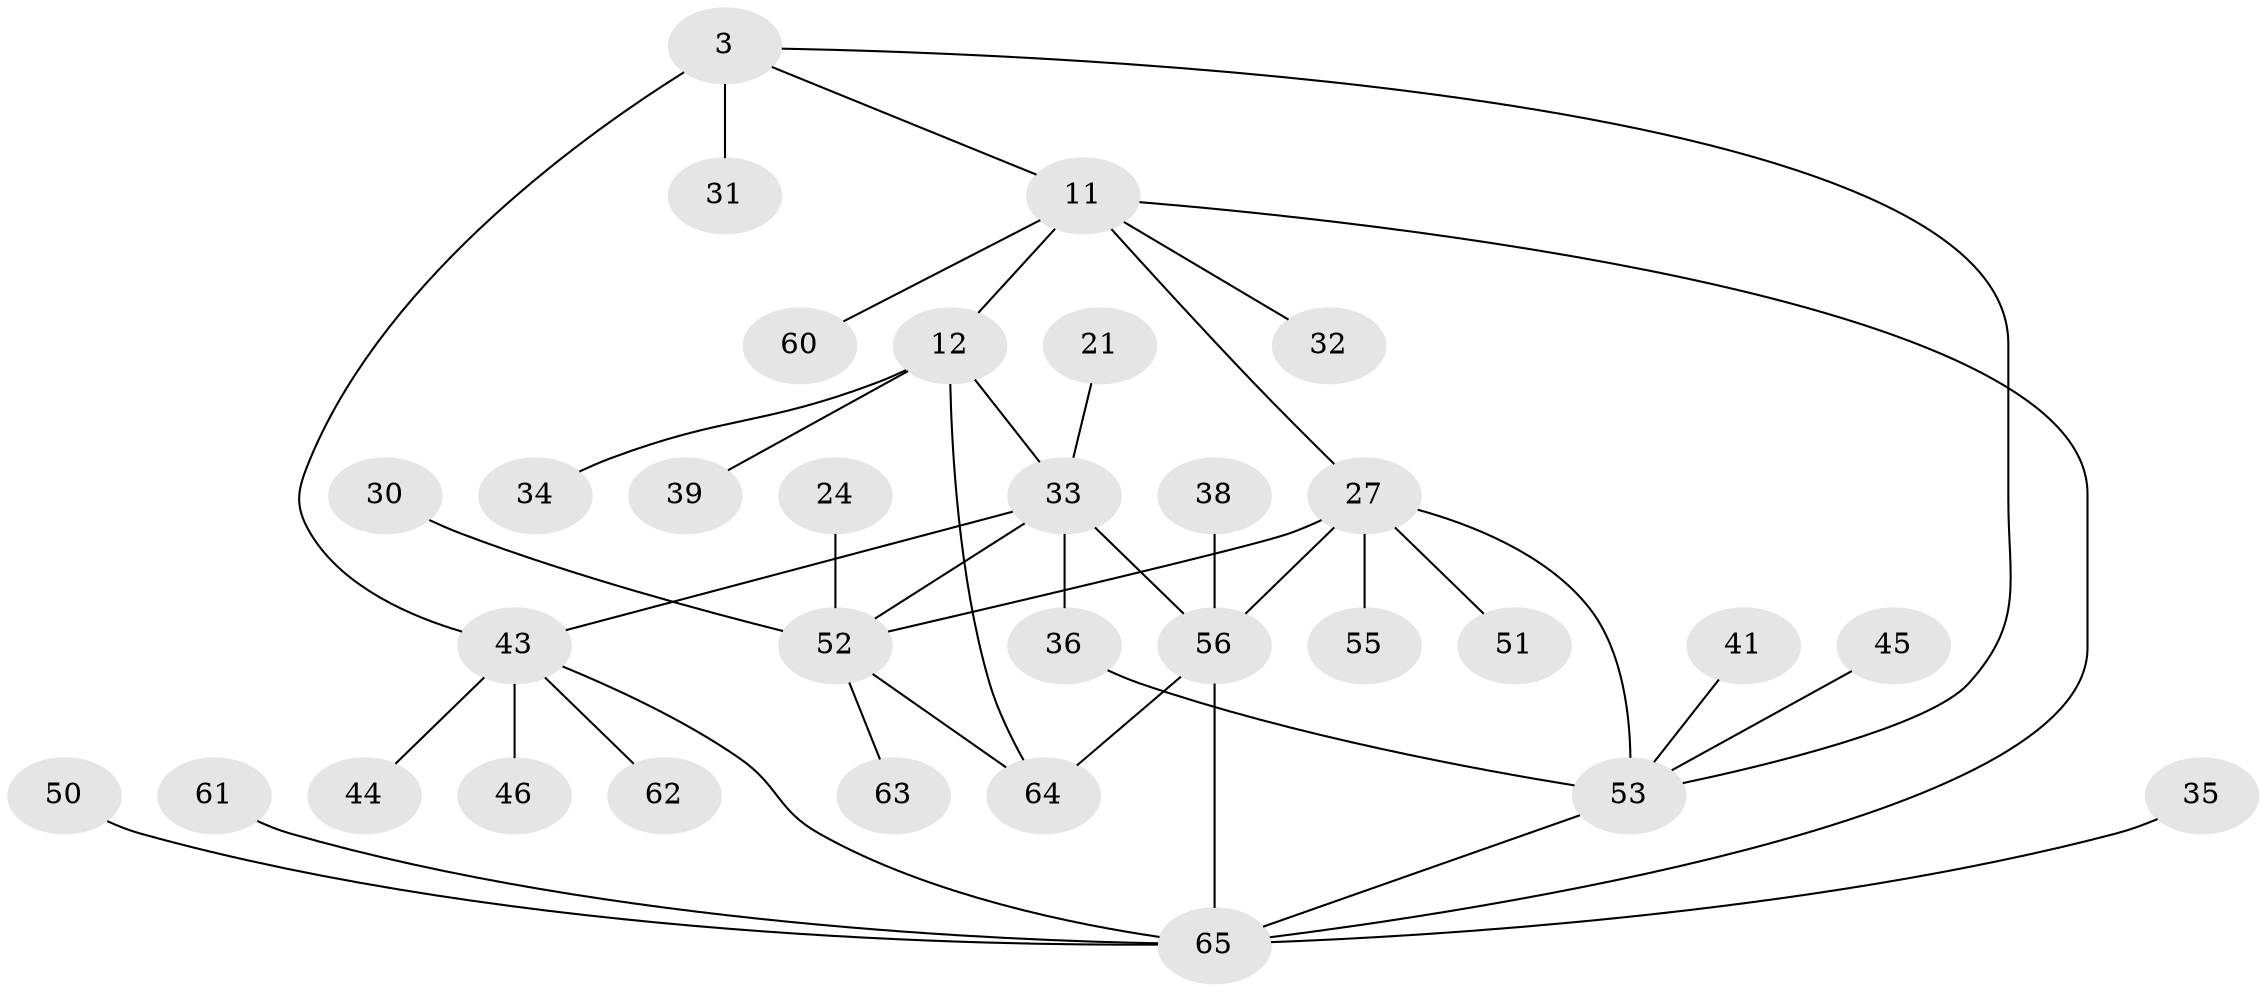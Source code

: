 // original degree distribution, {10: 0.015384615384615385, 5: 0.07692307692307693, 2: 0.2, 6: 0.06153846153846154, 8: 0.015384615384615385, 7: 0.03076923076923077, 3: 0.03076923076923077, 4: 0.06153846153846154, 1: 0.5076923076923077}
// Generated by graph-tools (version 1.1) at 2025/55/03/09/25 04:55:44]
// undirected, 32 vertices, 41 edges
graph export_dot {
graph [start="1"]
  node [color=gray90,style=filled];
  3 [super="+2"];
  11 [super="+10"];
  12;
  21;
  24;
  27 [super="+19+5"];
  30 [super="+18"];
  31;
  32;
  33 [super="+9"];
  34;
  35;
  36;
  38 [super="+23"];
  39;
  41;
  43 [super="+1+16+20"];
  44;
  45;
  46;
  50;
  51;
  52 [super="+29+7"];
  53 [super="+6"];
  55;
  56 [super="+26+14"];
  60 [super="+59"];
  61;
  62;
  63;
  64 [super="+48+57"];
  65 [super="+54+15"];
  3 -- 31;
  3 -- 11;
  3 -- 43 [weight=2];
  3 -- 53;
  11 -- 12 [weight=2];
  11 -- 32;
  11 -- 27 [weight=2];
  11 -- 60;
  11 -- 65;
  12 -- 34;
  12 -- 39;
  12 -- 64;
  12 -- 33;
  21 -- 33;
  24 -- 52;
  27 -- 51;
  27 -- 55;
  27 -- 56 [weight=2];
  27 -- 53 [weight=2];
  27 -- 52;
  30 -- 52;
  33 -- 36;
  33 -- 52 [weight=2];
  33 -- 56;
  33 -- 43;
  35 -- 65;
  36 -- 53;
  38 -- 56;
  41 -- 53;
  43 -- 44;
  43 -- 46;
  43 -- 62;
  43 -- 65;
  45 -- 53;
  50 -- 65;
  52 -- 64;
  52 -- 63;
  53 -- 65;
  56 -- 64;
  56 -- 65 [weight=2];
  61 -- 65;
}
